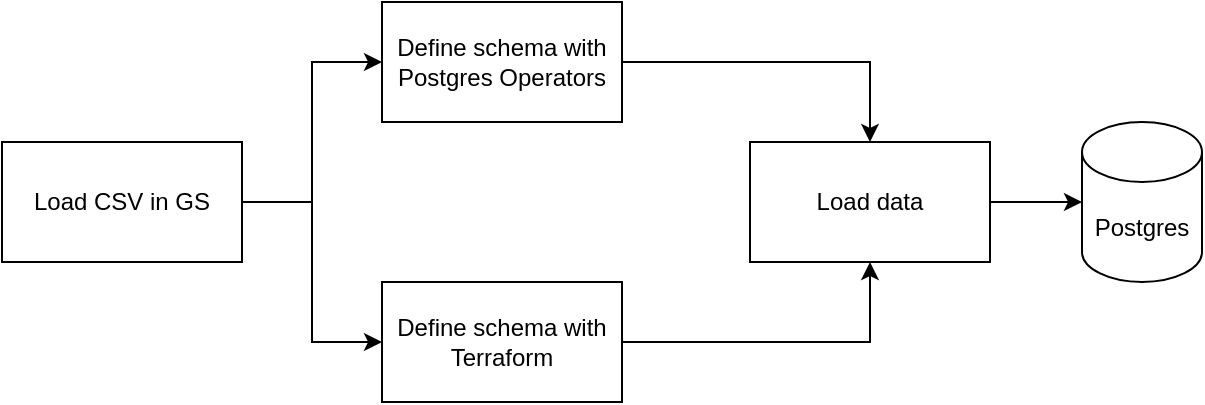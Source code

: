 <mxfile>
    <diagram id="trrX7Ss8hSxlRYghYTus" name="Page-1">
        <mxGraphModel dx="1591" dy="635" grid="1" gridSize="10" guides="1" tooltips="1" connect="1" arrows="1" fold="1" page="1" pageScale="1" pageWidth="827" pageHeight="1169" math="0" shadow="0">
            <root>
                <mxCell id="0"/>
                <mxCell id="1" parent="0"/>
                <mxCell id="7" style="edgeStyle=orthogonalEdgeStyle;rounded=0;orthogonalLoop=1;jettySize=auto;html=1;" edge="1" parent="1" source="2" target="6">
                    <mxGeometry relative="1" as="geometry"/>
                </mxCell>
                <mxCell id="2" value="Define schema with Postgres Operators" style="rounded=0;whiteSpace=wrap;html=1;" vertex="1" parent="1">
                    <mxGeometry x="170" y="200" width="120" height="60" as="geometry"/>
                </mxCell>
                <mxCell id="3" value="Postgres" style="shape=cylinder3;whiteSpace=wrap;html=1;boundedLbl=1;backgroundOutline=1;size=15;" vertex="1" parent="1">
                    <mxGeometry x="520" y="260" width="60" height="80" as="geometry"/>
                </mxCell>
                <mxCell id="13" style="edgeStyle=orthogonalEdgeStyle;rounded=0;orthogonalLoop=1;jettySize=auto;html=1;exitX=1;exitY=0.5;exitDx=0;exitDy=0;entryX=0;entryY=0.5;entryDx=0;entryDy=0;entryPerimeter=0;" edge="1" parent="1" source="6" target="3">
                    <mxGeometry relative="1" as="geometry"/>
                </mxCell>
                <mxCell id="6" value="Load data" style="rounded=0;whiteSpace=wrap;html=1;" vertex="1" parent="1">
                    <mxGeometry x="354" y="270" width="120" height="60" as="geometry"/>
                </mxCell>
                <mxCell id="9" style="edgeStyle=orthogonalEdgeStyle;rounded=0;orthogonalLoop=1;jettySize=auto;html=1;entryX=0;entryY=0.5;entryDx=0;entryDy=0;" edge="1" parent="1" source="8" target="2">
                    <mxGeometry relative="1" as="geometry"/>
                </mxCell>
                <mxCell id="11" style="edgeStyle=orthogonalEdgeStyle;rounded=0;orthogonalLoop=1;jettySize=auto;html=1;entryX=0;entryY=0.5;entryDx=0;entryDy=0;" edge="1" parent="1" source="8" target="10">
                    <mxGeometry relative="1" as="geometry"/>
                </mxCell>
                <mxCell id="8" value="Load CSV in GS" style="rounded=0;whiteSpace=wrap;html=1;" vertex="1" parent="1">
                    <mxGeometry x="-20" y="270" width="120" height="60" as="geometry"/>
                </mxCell>
                <mxCell id="12" style="edgeStyle=orthogonalEdgeStyle;rounded=0;orthogonalLoop=1;jettySize=auto;html=1;entryX=0.5;entryY=1;entryDx=0;entryDy=0;" edge="1" parent="1" source="10" target="6">
                    <mxGeometry relative="1" as="geometry"/>
                </mxCell>
                <mxCell id="10" value="Define schema with Terraform" style="rounded=0;whiteSpace=wrap;html=1;" vertex="1" parent="1">
                    <mxGeometry x="170" y="340" width="120" height="60" as="geometry"/>
                </mxCell>
            </root>
        </mxGraphModel>
    </diagram>
</mxfile>